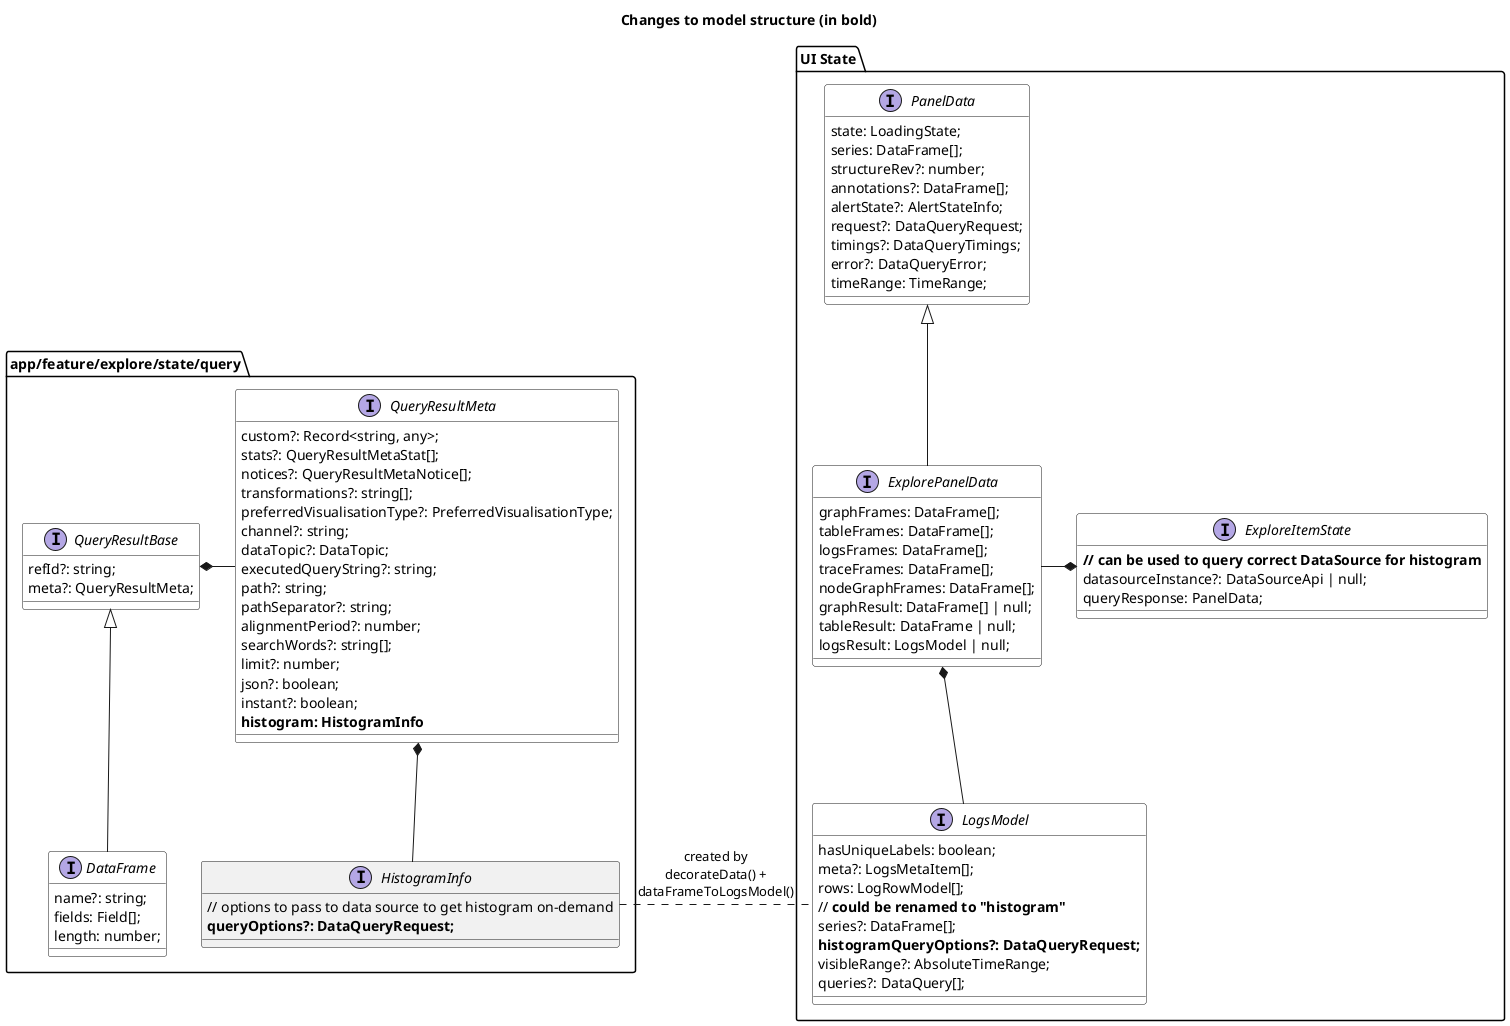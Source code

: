 @startuml

title: Changes to model structure (in bold)

package "app/feature/explore/state/query" {
  interface DataFrame #white extends QueryResultBase  {
    name?: string;
    fields: Field[];
    length: number;
  }

  interface QueryResultBase #white {
    refId?: string;
    meta?: QueryResultMeta;
  }

  interface QueryResultMeta #white {
    custom?: Record<string, any>;
    stats?: QueryResultMetaStat[];
    notices?: QueryResultMetaNotice[];
    transformations?: string[];
    preferredVisualisationType?: PreferredVisualisationType;
    channel?: string;
    dataTopic?: DataTopic;
    executedQueryString?: string;
    path?: string;
    pathSeparator?: string;
    alignmentPeriod?: number;
    searchWords?: string[];
    limit?: number;
    json?: boolean;
    instant?: boolean;
    <b>histogram: HistogramInfo</b>
  }

  interface HistogramInfo {
    // options to pass to data source to get histogram on-demand
    <b>queryOptions?: DataQueryRequest;</b>
  }

}

QueryResultBase *- QueryResultMeta
QueryResultMeta *-- HistogramInfo

package "UI State" {
  interface PanelData #white {
    state: LoadingState;
    series: DataFrame[];
    structureRev?: number;
    annotations?: DataFrame[];
    alertState?: AlertStateInfo;
    request?: DataQueryRequest;
    timings?: DataQueryTimings;
    error?: DataQueryError;
    timeRange: TimeRange;
  }

  interface ExplorePanelData #white extends PanelData {
    graphFrames: DataFrame[];
    tableFrames: DataFrame[];
    logsFrames: DataFrame[];
    traceFrames: DataFrame[];
    nodeGraphFrames: DataFrame[];
    graphResult: DataFrame[] | null;
    tableResult: DataFrame | null;
    logsResult: LogsModel | null;
  }

  interface LogsModel #white {
    hasUniqueLabels: boolean;
    meta?: LogsMetaItem[];
    rows: LogRowModel[];
    // <b>could be renamed to "histogram"
    series?: DataFrame[];
    <b>histogramQueryOptions?: DataQueryRequest;</b>
    visibleRange?: AbsoluteTimeRange;
    queries?: DataQuery[];
  }

  interface ExploreItemState #white {
    <b>// can be used to query correct DataSource for histogram</b>
    datasourceInstance?: DataSourceApi | null;
    queryResponse: PanelData;
  }
}

ExplorePanelData -* ExploreItemState
ExplorePanelData *-- LogsModel

HistogramInfo . LogsModel : created by\ndecorateData() +\ndataFrameToLogsModel()

@enduml
